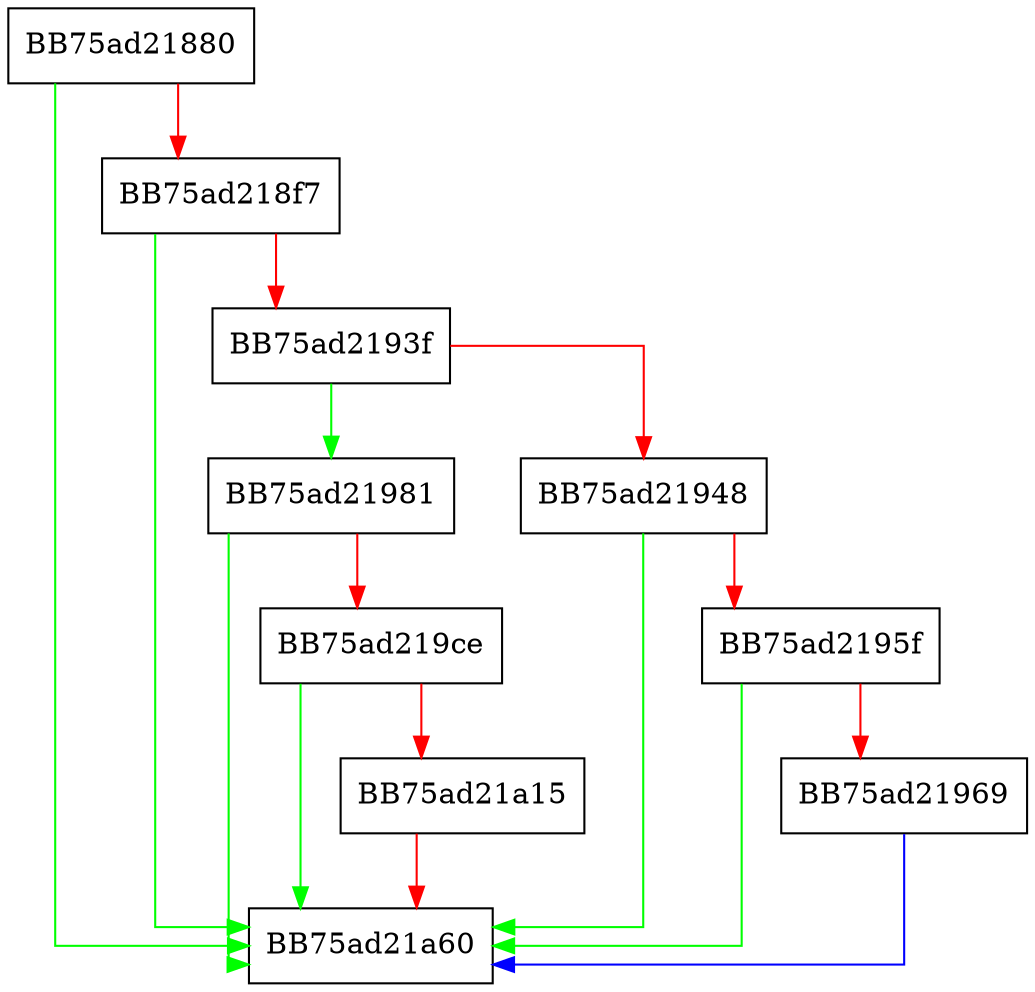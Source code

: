 digraph CreateComplicatedFilter1 {
  node [shape="box"];
  graph [splines=ortho];
  BB75ad21880 -> BB75ad21a60 [color="green"];
  BB75ad21880 -> BB75ad218f7 [color="red"];
  BB75ad218f7 -> BB75ad21a60 [color="green"];
  BB75ad218f7 -> BB75ad2193f [color="red"];
  BB75ad2193f -> BB75ad21981 [color="green"];
  BB75ad2193f -> BB75ad21948 [color="red"];
  BB75ad21948 -> BB75ad21a60 [color="green"];
  BB75ad21948 -> BB75ad2195f [color="red"];
  BB75ad2195f -> BB75ad21a60 [color="green"];
  BB75ad2195f -> BB75ad21969 [color="red"];
  BB75ad21969 -> BB75ad21a60 [color="blue"];
  BB75ad21981 -> BB75ad21a60 [color="green"];
  BB75ad21981 -> BB75ad219ce [color="red"];
  BB75ad219ce -> BB75ad21a60 [color="green"];
  BB75ad219ce -> BB75ad21a15 [color="red"];
  BB75ad21a15 -> BB75ad21a60 [color="red"];
}
